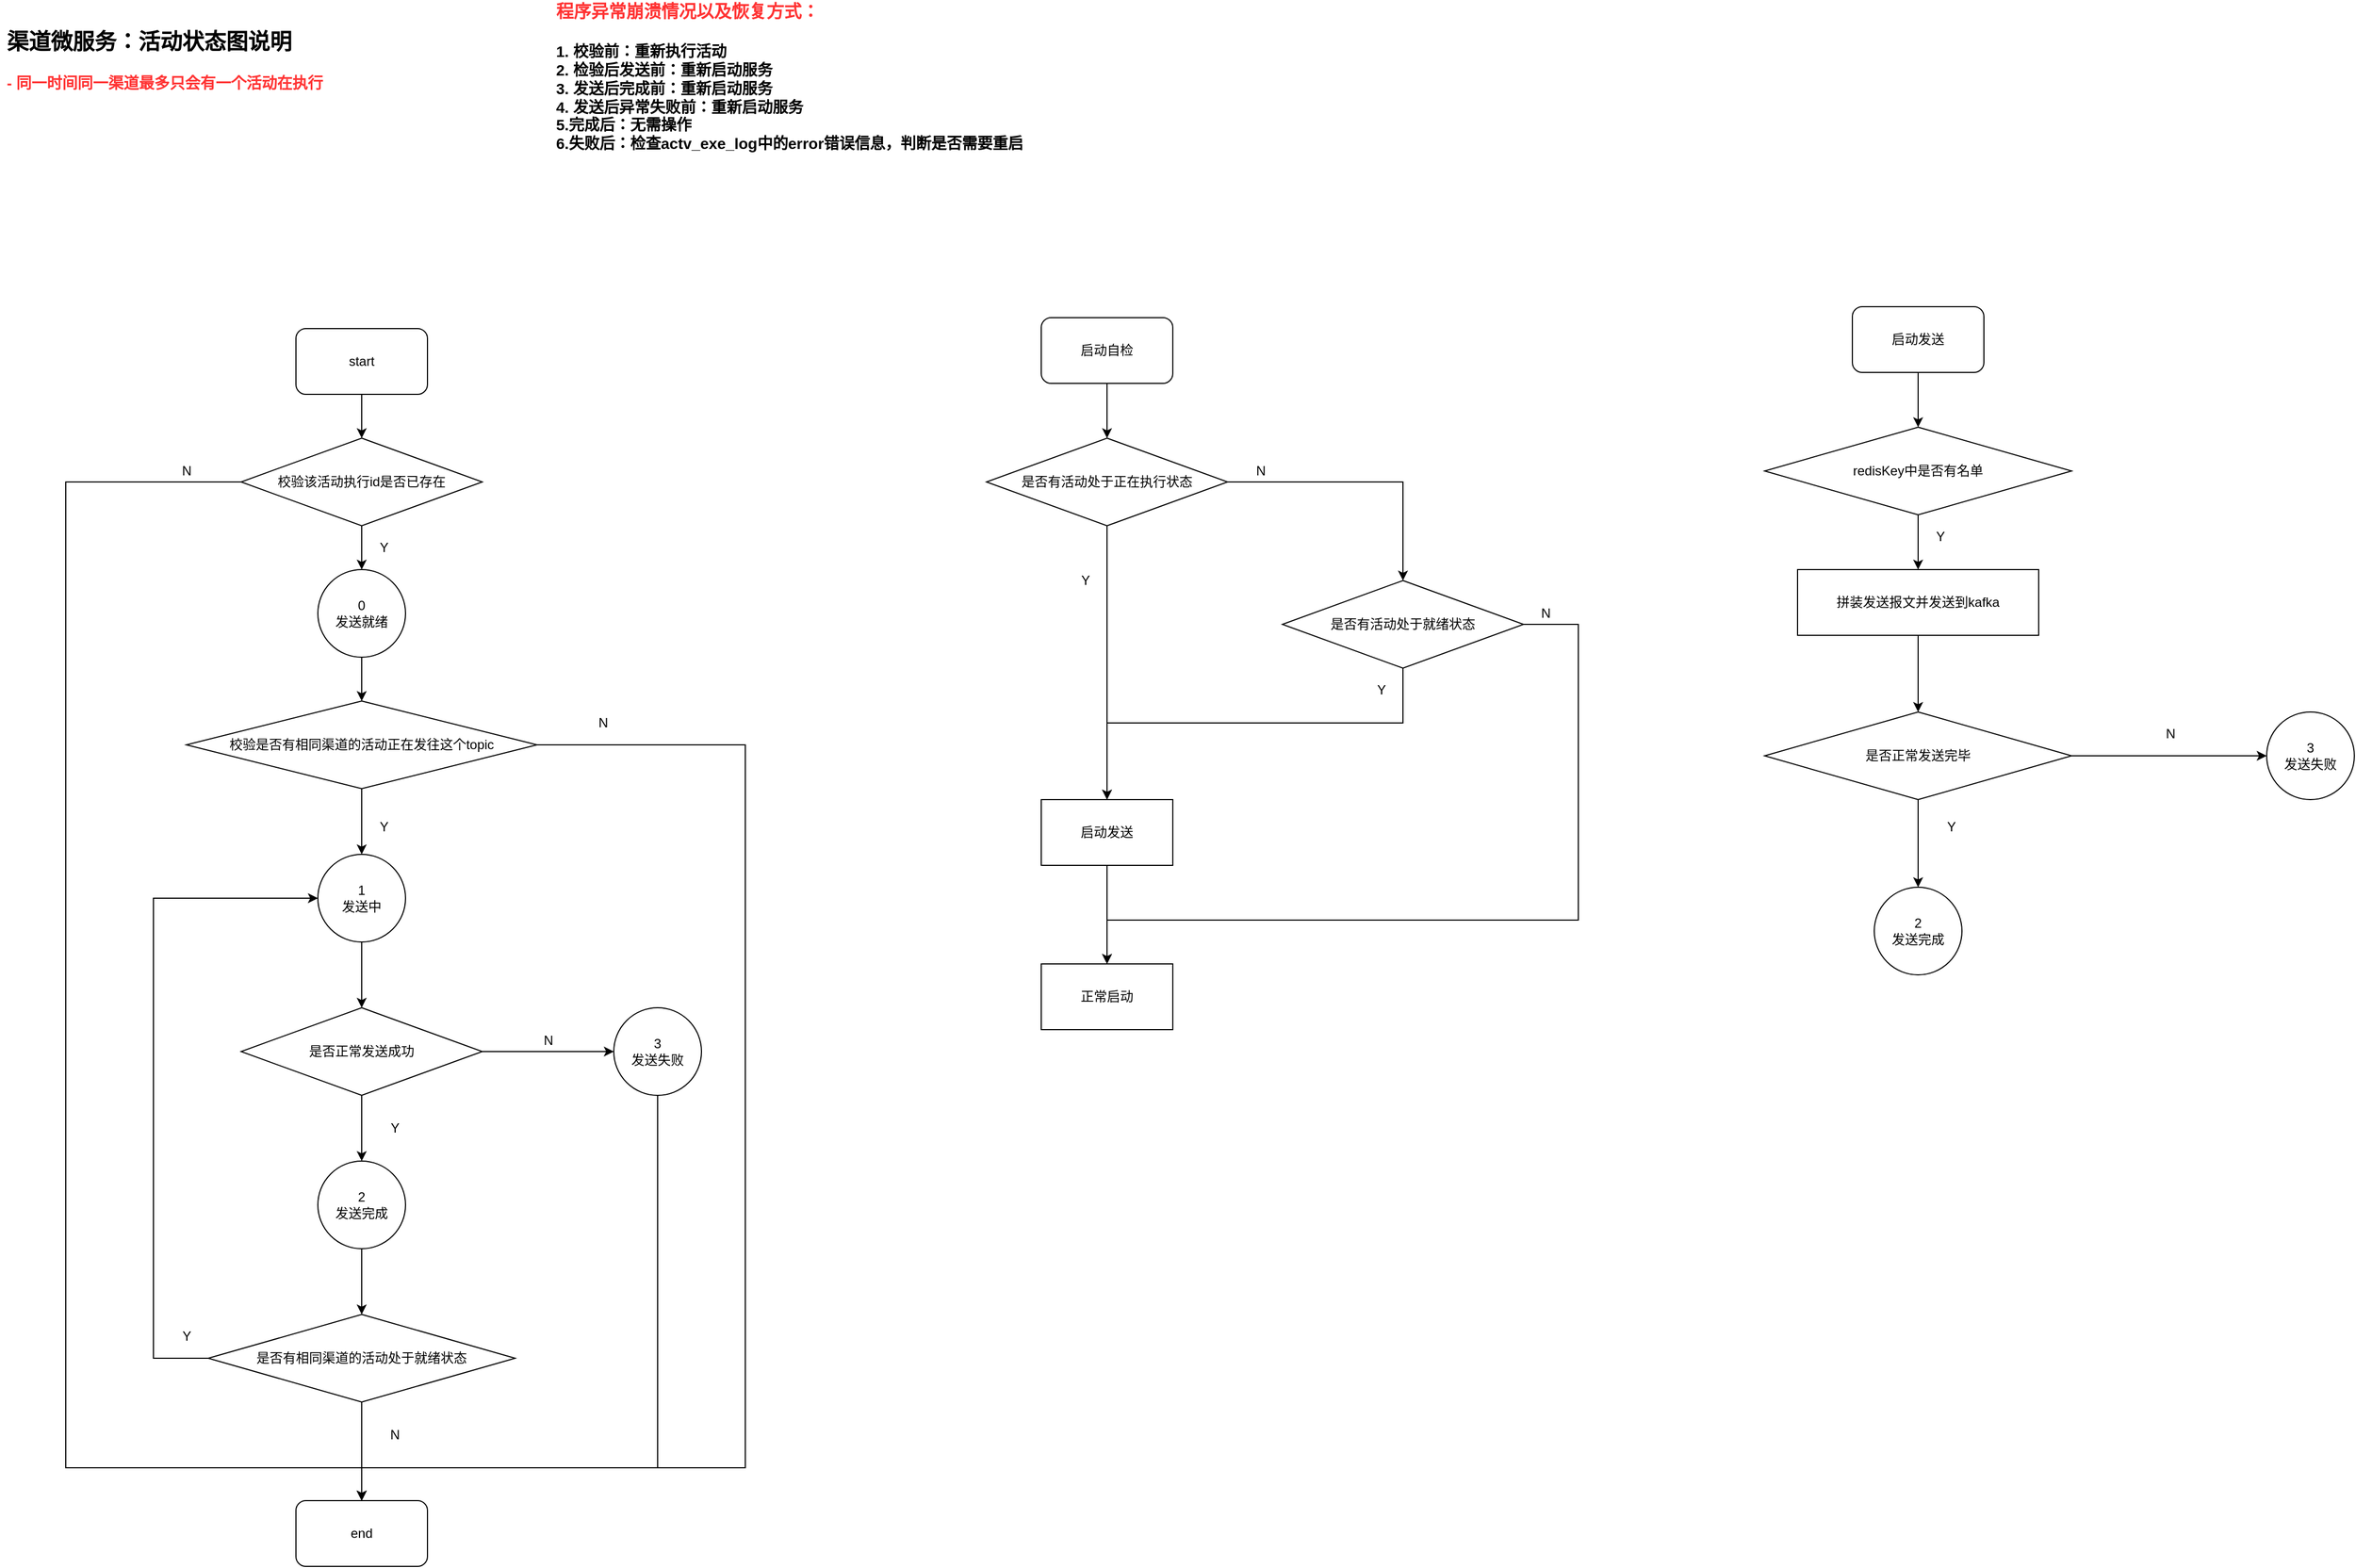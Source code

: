 <mxfile version="14.7.3" type="github">
  <diagram id="GtILbTFJ0FTtY-5zLsUg" name="Page-1">
    <mxGraphModel dx="2946" dy="2773" grid="1" gridSize="10" guides="1" tooltips="1" connect="1" arrows="1" fold="1" page="1" pageScale="1" pageWidth="827" pageHeight="1169" math="0" shadow="0">
      <root>
        <mxCell id="0" />
        <mxCell id="1" parent="0" />
        <mxCell id="-72PhuZYiqAgGAwzkjjb-24" style="edgeStyle=orthogonalEdgeStyle;rounded=0;orthogonalLoop=1;jettySize=auto;html=1;exitX=0.5;exitY=1;exitDx=0;exitDy=0;" edge="1" parent="1" source="-72PhuZYiqAgGAwzkjjb-1" target="-72PhuZYiqAgGAwzkjjb-23">
          <mxGeometry relative="1" as="geometry" />
        </mxCell>
        <mxCell id="-72PhuZYiqAgGAwzkjjb-1" value="0&lt;br&gt;发送就绪" style="ellipse;whiteSpace=wrap;html=1;aspect=fixed;" vertex="1" parent="1">
          <mxGeometry x="290" y="350" width="80" height="80" as="geometry" />
        </mxCell>
        <mxCell id="-72PhuZYiqAgGAwzkjjb-27" style="edgeStyle=orthogonalEdgeStyle;rounded=0;orthogonalLoop=1;jettySize=auto;html=1;exitX=0.5;exitY=1;exitDx=0;exitDy=0;" edge="1" parent="1" source="-72PhuZYiqAgGAwzkjjb-2" target="-72PhuZYiqAgGAwzkjjb-26">
          <mxGeometry relative="1" as="geometry" />
        </mxCell>
        <mxCell id="-72PhuZYiqAgGAwzkjjb-2" value="1&lt;br&gt;发送中" style="ellipse;whiteSpace=wrap;html=1;aspect=fixed;" vertex="1" parent="1">
          <mxGeometry x="290" y="610" width="80" height="80" as="geometry" />
        </mxCell>
        <mxCell id="-72PhuZYiqAgGAwzkjjb-47" style="edgeStyle=orthogonalEdgeStyle;rounded=0;orthogonalLoop=1;jettySize=auto;html=1;exitX=0.5;exitY=1;exitDx=0;exitDy=0;entryX=0.5;entryY=0;entryDx=0;entryDy=0;" edge="1" parent="1" source="-72PhuZYiqAgGAwzkjjb-3" target="-72PhuZYiqAgGAwzkjjb-44">
          <mxGeometry relative="1" as="geometry" />
        </mxCell>
        <mxCell id="-72PhuZYiqAgGAwzkjjb-3" value="2&lt;br&gt;发送完成" style="ellipse;whiteSpace=wrap;html=1;aspect=fixed;" vertex="1" parent="1">
          <mxGeometry x="290" y="890" width="80" height="80" as="geometry" />
        </mxCell>
        <mxCell id="-72PhuZYiqAgGAwzkjjb-50" style="edgeStyle=orthogonalEdgeStyle;rounded=0;orthogonalLoop=1;jettySize=auto;html=1;exitX=0.5;exitY=1;exitDx=0;exitDy=0;entryX=0.5;entryY=0;entryDx=0;entryDy=0;" edge="1" parent="1" source="-72PhuZYiqAgGAwzkjjb-4" target="-72PhuZYiqAgGAwzkjjb-37">
          <mxGeometry relative="1" as="geometry">
            <Array as="points">
              <mxPoint x="600" y="1170" />
              <mxPoint x="330" y="1170" />
            </Array>
          </mxGeometry>
        </mxCell>
        <mxCell id="-72PhuZYiqAgGAwzkjjb-4" value="3&lt;br&gt;发送失败" style="ellipse;whiteSpace=wrap;html=1;aspect=fixed;" vertex="1" parent="1">
          <mxGeometry x="560" y="750" width="80" height="80" as="geometry" />
        </mxCell>
        <mxCell id="-72PhuZYiqAgGAwzkjjb-11" style="edgeStyle=orthogonalEdgeStyle;rounded=0;orthogonalLoop=1;jettySize=auto;html=1;exitX=0.5;exitY=1;exitDx=0;exitDy=0;" edge="1" parent="1">
          <mxGeometry relative="1" as="geometry">
            <mxPoint x="434" y="360" as="sourcePoint" />
            <mxPoint x="434" y="360" as="targetPoint" />
          </mxGeometry>
        </mxCell>
        <mxCell id="-72PhuZYiqAgGAwzkjjb-22" style="edgeStyle=orthogonalEdgeStyle;rounded=0;orthogonalLoop=1;jettySize=auto;html=1;exitX=0.5;exitY=1;exitDx=0;exitDy=0;" edge="1" parent="1" source="-72PhuZYiqAgGAwzkjjb-19" target="-72PhuZYiqAgGAwzkjjb-1">
          <mxGeometry relative="1" as="geometry" />
        </mxCell>
        <mxCell id="-72PhuZYiqAgGAwzkjjb-54" style="edgeStyle=orthogonalEdgeStyle;rounded=0;orthogonalLoop=1;jettySize=auto;html=1;exitX=0;exitY=0.5;exitDx=0;exitDy=0;entryX=0.5;entryY=0;entryDx=0;entryDy=0;" edge="1" parent="1" source="-72PhuZYiqAgGAwzkjjb-19" target="-72PhuZYiqAgGAwzkjjb-37">
          <mxGeometry relative="1" as="geometry">
            <Array as="points">
              <mxPoint x="60" y="270" />
              <mxPoint x="60" y="1170" />
              <mxPoint x="330" y="1170" />
            </Array>
          </mxGeometry>
        </mxCell>
        <mxCell id="-72PhuZYiqAgGAwzkjjb-19" value="校验该活动执行id是否已存在" style="rhombus;whiteSpace=wrap;html=1;" vertex="1" parent="1">
          <mxGeometry x="220" y="230" width="220" height="80" as="geometry" />
        </mxCell>
        <mxCell id="-72PhuZYiqAgGAwzkjjb-25" style="edgeStyle=orthogonalEdgeStyle;rounded=0;orthogonalLoop=1;jettySize=auto;html=1;exitX=0.5;exitY=1;exitDx=0;exitDy=0;" edge="1" parent="1" source="-72PhuZYiqAgGAwzkjjb-23" target="-72PhuZYiqAgGAwzkjjb-2">
          <mxGeometry relative="1" as="geometry" />
        </mxCell>
        <mxCell id="-72PhuZYiqAgGAwzkjjb-55" style="edgeStyle=orthogonalEdgeStyle;rounded=0;orthogonalLoop=1;jettySize=auto;html=1;exitX=0;exitY=0.5;exitDx=0;exitDy=0;" edge="1" parent="1" source="-72PhuZYiqAgGAwzkjjb-23" target="-72PhuZYiqAgGAwzkjjb-37">
          <mxGeometry relative="1" as="geometry">
            <Array as="points">
              <mxPoint x="680" y="510" />
              <mxPoint x="680" y="1170" />
              <mxPoint x="330" y="1170" />
            </Array>
          </mxGeometry>
        </mxCell>
        <mxCell id="-72PhuZYiqAgGAwzkjjb-23" value="&lt;span&gt;校验是否有相同渠道的活动正在发往这个topic&lt;/span&gt;" style="rhombus;whiteSpace=wrap;html=1;" vertex="1" parent="1">
          <mxGeometry x="170" y="470" width="320" height="80" as="geometry" />
        </mxCell>
        <mxCell id="-72PhuZYiqAgGAwzkjjb-31" style="edgeStyle=orthogonalEdgeStyle;rounded=0;orthogonalLoop=1;jettySize=auto;html=1;exitX=0.5;exitY=1;exitDx=0;exitDy=0;entryX=0.5;entryY=0;entryDx=0;entryDy=0;" edge="1" parent="1" source="-72PhuZYiqAgGAwzkjjb-26" target="-72PhuZYiqAgGAwzkjjb-3">
          <mxGeometry relative="1" as="geometry" />
        </mxCell>
        <mxCell id="-72PhuZYiqAgGAwzkjjb-32" style="edgeStyle=orthogonalEdgeStyle;rounded=0;orthogonalLoop=1;jettySize=auto;html=1;exitX=1;exitY=0.5;exitDx=0;exitDy=0;" edge="1" parent="1" source="-72PhuZYiqAgGAwzkjjb-26" target="-72PhuZYiqAgGAwzkjjb-4">
          <mxGeometry relative="1" as="geometry" />
        </mxCell>
        <mxCell id="-72PhuZYiqAgGAwzkjjb-26" value="&lt;span&gt;是否正常发送成功&lt;/span&gt;" style="rhombus;whiteSpace=wrap;html=1;" vertex="1" parent="1">
          <mxGeometry x="220" y="750" width="220" height="80" as="geometry" />
        </mxCell>
        <mxCell id="-72PhuZYiqAgGAwzkjjb-28" value="Y" style="text;html=1;align=center;verticalAlign=middle;resizable=0;points=[];autosize=1;strokeColor=none;" vertex="1" parent="1">
          <mxGeometry x="340" y="320" width="20" height="20" as="geometry" />
        </mxCell>
        <mxCell id="-72PhuZYiqAgGAwzkjjb-29" value="Y" style="text;html=1;align=center;verticalAlign=middle;resizable=0;points=[];autosize=1;strokeColor=none;" vertex="1" parent="1">
          <mxGeometry x="350" y="850" width="20" height="20" as="geometry" />
        </mxCell>
        <mxCell id="-72PhuZYiqAgGAwzkjjb-30" value="Y" style="text;html=1;align=center;verticalAlign=middle;resizable=0;points=[];autosize=1;strokeColor=none;" vertex="1" parent="1">
          <mxGeometry x="340" y="574.5" width="20" height="20" as="geometry" />
        </mxCell>
        <mxCell id="-72PhuZYiqAgGAwzkjjb-33" value="N" style="text;html=1;align=center;verticalAlign=middle;resizable=0;points=[];autosize=1;strokeColor=none;" vertex="1" parent="1">
          <mxGeometry x="490" y="770" width="20" height="20" as="geometry" />
        </mxCell>
        <mxCell id="-72PhuZYiqAgGAwzkjjb-36" style="edgeStyle=orthogonalEdgeStyle;rounded=0;orthogonalLoop=1;jettySize=auto;html=1;exitX=0.5;exitY=1;exitDx=0;exitDy=0;" edge="1" parent="1" source="-72PhuZYiqAgGAwzkjjb-34" target="-72PhuZYiqAgGAwzkjjb-19">
          <mxGeometry relative="1" as="geometry" />
        </mxCell>
        <mxCell id="-72PhuZYiqAgGAwzkjjb-34" value="&lt;span&gt;start&lt;/span&gt;" style="rounded=1;whiteSpace=wrap;html=1;" vertex="1" parent="1">
          <mxGeometry x="270" y="130" width="120" height="60" as="geometry" />
        </mxCell>
        <mxCell id="-72PhuZYiqAgGAwzkjjb-37" value="&lt;span&gt;end&lt;br&gt;&lt;/span&gt;" style="rounded=1;whiteSpace=wrap;html=1;" vertex="1" parent="1">
          <mxGeometry x="270" y="1200" width="120" height="60" as="geometry" />
        </mxCell>
        <mxCell id="-72PhuZYiqAgGAwzkjjb-39" value="N" style="text;html=1;align=center;verticalAlign=middle;resizable=0;points=[];autosize=1;strokeColor=none;" vertex="1" parent="1">
          <mxGeometry x="160" y="250" width="20" height="20" as="geometry" />
        </mxCell>
        <mxCell id="-72PhuZYiqAgGAwzkjjb-45" style="edgeStyle=orthogonalEdgeStyle;rounded=0;orthogonalLoop=1;jettySize=auto;html=1;exitX=0;exitY=0.5;exitDx=0;exitDy=0;entryX=0;entryY=0.5;entryDx=0;entryDy=0;" edge="1" parent="1" source="-72PhuZYiqAgGAwzkjjb-44" target="-72PhuZYiqAgGAwzkjjb-2">
          <mxGeometry relative="1" as="geometry">
            <Array as="points">
              <mxPoint x="140" y="1070" />
              <mxPoint x="140" y="650" />
            </Array>
          </mxGeometry>
        </mxCell>
        <mxCell id="-72PhuZYiqAgGAwzkjjb-48" style="edgeStyle=orthogonalEdgeStyle;rounded=0;orthogonalLoop=1;jettySize=auto;html=1;exitX=0.5;exitY=1;exitDx=0;exitDy=0;" edge="1" parent="1" source="-72PhuZYiqAgGAwzkjjb-44" target="-72PhuZYiqAgGAwzkjjb-37">
          <mxGeometry relative="1" as="geometry" />
        </mxCell>
        <mxCell id="-72PhuZYiqAgGAwzkjjb-44" value="&lt;span&gt;是否有相同渠道的活动处于就绪状态&lt;/span&gt;" style="rhombus;whiteSpace=wrap;html=1;" vertex="1" parent="1">
          <mxGeometry x="190" y="1030" width="280" height="80" as="geometry" />
        </mxCell>
        <mxCell id="-72PhuZYiqAgGAwzkjjb-46" value="Y" style="text;html=1;align=center;verticalAlign=middle;resizable=0;points=[];autosize=1;strokeColor=none;" vertex="1" parent="1">
          <mxGeometry x="160" y="1040" width="20" height="20" as="geometry" />
        </mxCell>
        <mxCell id="-72PhuZYiqAgGAwzkjjb-49" value="N" style="text;html=1;align=center;verticalAlign=middle;resizable=0;points=[];autosize=1;strokeColor=none;" vertex="1" parent="1">
          <mxGeometry x="350" y="1130" width="20" height="20" as="geometry" />
        </mxCell>
        <mxCell id="-72PhuZYiqAgGAwzkjjb-53" value="N" style="text;html=1;align=center;verticalAlign=middle;resizable=0;points=[];autosize=1;strokeColor=none;" vertex="1" parent="1">
          <mxGeometry x="540" y="480" width="20" height="20" as="geometry" />
        </mxCell>
        <mxCell id="-72PhuZYiqAgGAwzkjjb-58" style="edgeStyle=orthogonalEdgeStyle;rounded=0;orthogonalLoop=1;jettySize=auto;html=1;exitX=0.5;exitY=1;exitDx=0;exitDy=0;" edge="1" parent="1" source="-72PhuZYiqAgGAwzkjjb-56" target="-72PhuZYiqAgGAwzkjjb-57">
          <mxGeometry relative="1" as="geometry" />
        </mxCell>
        <mxCell id="-72PhuZYiqAgGAwzkjjb-56" value="启动自检" style="rounded=1;whiteSpace=wrap;html=1;" vertex="1" parent="1">
          <mxGeometry x="950" y="120" width="120" height="60" as="geometry" />
        </mxCell>
        <mxCell id="-72PhuZYiqAgGAwzkjjb-62" style="edgeStyle=orthogonalEdgeStyle;rounded=0;orthogonalLoop=1;jettySize=auto;html=1;exitX=0.5;exitY=1;exitDx=0;exitDy=0;" edge="1" parent="1" source="-72PhuZYiqAgGAwzkjjb-57" target="-72PhuZYiqAgGAwzkjjb-61">
          <mxGeometry relative="1" as="geometry" />
        </mxCell>
        <mxCell id="-72PhuZYiqAgGAwzkjjb-65" style="edgeStyle=orthogonalEdgeStyle;rounded=0;orthogonalLoop=1;jettySize=auto;html=1;exitX=1;exitY=0.5;exitDx=0;exitDy=0;" edge="1" parent="1" source="-72PhuZYiqAgGAwzkjjb-57" target="-72PhuZYiqAgGAwzkjjb-64">
          <mxGeometry relative="1" as="geometry" />
        </mxCell>
        <mxCell id="-72PhuZYiqAgGAwzkjjb-57" value="是否有活动处于正在执行状态" style="rhombus;whiteSpace=wrap;html=1;" vertex="1" parent="1">
          <mxGeometry x="900" y="230" width="220" height="80" as="geometry" />
        </mxCell>
        <mxCell id="-72PhuZYiqAgGAwzkjjb-71" style="edgeStyle=orthogonalEdgeStyle;rounded=0;orthogonalLoop=1;jettySize=auto;html=1;exitX=0.5;exitY=1;exitDx=0;exitDy=0;" edge="1" parent="1" source="-72PhuZYiqAgGAwzkjjb-61" target="-72PhuZYiqAgGAwzkjjb-70">
          <mxGeometry relative="1" as="geometry" />
        </mxCell>
        <mxCell id="-72PhuZYiqAgGAwzkjjb-61" value="启动发送" style="whiteSpace=wrap;html=1;" vertex="1" parent="1">
          <mxGeometry x="950" y="560" width="120" height="60" as="geometry" />
        </mxCell>
        <mxCell id="-72PhuZYiqAgGAwzkjjb-66" style="edgeStyle=orthogonalEdgeStyle;rounded=0;orthogonalLoop=1;jettySize=auto;html=1;exitX=0.5;exitY=1;exitDx=0;exitDy=0;entryX=0.5;entryY=0;entryDx=0;entryDy=0;" edge="1" parent="1" source="-72PhuZYiqAgGAwzkjjb-64" target="-72PhuZYiqAgGAwzkjjb-61">
          <mxGeometry relative="1" as="geometry">
            <Array as="points">
              <mxPoint x="1280" y="490" />
              <mxPoint x="1010" y="490" />
            </Array>
          </mxGeometry>
        </mxCell>
        <mxCell id="-72PhuZYiqAgGAwzkjjb-72" style="edgeStyle=orthogonalEdgeStyle;rounded=0;orthogonalLoop=1;jettySize=auto;html=1;exitX=1;exitY=0.5;exitDx=0;exitDy=0;" edge="1" parent="1" source="-72PhuZYiqAgGAwzkjjb-64" target="-72PhuZYiqAgGAwzkjjb-70">
          <mxGeometry relative="1" as="geometry">
            <Array as="points">
              <mxPoint x="1440" y="400" />
              <mxPoint x="1440" y="670" />
              <mxPoint x="1010" y="670" />
            </Array>
          </mxGeometry>
        </mxCell>
        <mxCell id="-72PhuZYiqAgGAwzkjjb-64" value="是否有活动处于就绪状态" style="rhombus;whiteSpace=wrap;html=1;" vertex="1" parent="1">
          <mxGeometry x="1170" y="360" width="220" height="80" as="geometry" />
        </mxCell>
        <mxCell id="-72PhuZYiqAgGAwzkjjb-67" value="Y" style="text;html=1;align=center;verticalAlign=middle;resizable=0;points=[];autosize=1;strokeColor=none;" vertex="1" parent="1">
          <mxGeometry x="980" y="350" width="20" height="20" as="geometry" />
        </mxCell>
        <mxCell id="-72PhuZYiqAgGAwzkjjb-68" value="Y" style="text;html=1;align=center;verticalAlign=middle;resizable=0;points=[];autosize=1;strokeColor=none;" vertex="1" parent="1">
          <mxGeometry x="1250" y="450" width="20" height="20" as="geometry" />
        </mxCell>
        <mxCell id="-72PhuZYiqAgGAwzkjjb-69" value="N" style="text;html=1;align=center;verticalAlign=middle;resizable=0;points=[];autosize=1;strokeColor=none;" vertex="1" parent="1">
          <mxGeometry x="1140" y="250" width="20" height="20" as="geometry" />
        </mxCell>
        <mxCell id="-72PhuZYiqAgGAwzkjjb-70" value="正常启动" style="whiteSpace=wrap;html=1;" vertex="1" parent="1">
          <mxGeometry x="950" y="710" width="120" height="60" as="geometry" />
        </mxCell>
        <mxCell id="-72PhuZYiqAgGAwzkjjb-73" value="N" style="text;html=1;align=center;verticalAlign=middle;resizable=0;points=[];autosize=1;strokeColor=none;" vertex="1" parent="1">
          <mxGeometry x="1400" y="380" width="20" height="20" as="geometry" />
        </mxCell>
        <mxCell id="-72PhuZYiqAgGAwzkjjb-76" value="&lt;h1 style=&quot;text-align: left&quot;&gt;&lt;font style=&quot;font-size: 20px&quot;&gt;渠道微服务：活动状态图说明&lt;/font&gt;&lt;/h1&gt;&lt;div style=&quot;text-align: left&quot;&gt;&lt;span style=&quot;font-size: 14px&quot;&gt;&lt;font color=&quot;#ff3333&quot;&gt;&lt;b&gt;- 同一时间同一渠道最多只会有一个活动在执行&lt;/b&gt;&lt;/font&gt;&lt;/span&gt;&lt;br&gt;&lt;/div&gt;" style="text;html=1;align=center;verticalAlign=middle;resizable=0;points=[];autosize=1;strokeColor=none;" vertex="1" parent="1">
          <mxGeometry y="-160" width="300" height="70" as="geometry" />
        </mxCell>
        <mxCell id="-72PhuZYiqAgGAwzkjjb-77" value="&lt;div style=&quot;text-align: left&quot;&gt;&lt;b style=&quot;color: rgb(255 , 51 , 51)&quot;&gt;&lt;font style=&quot;font-size: 16px&quot;&gt;程序异常崩溃情况以及恢复方式：&lt;/font&gt;&lt;/b&gt;&lt;/div&gt;&lt;div style=&quot;text-align: left&quot;&gt;&lt;b style=&quot;color: rgb(255 , 51 , 51)&quot;&gt;&lt;font style=&quot;font-size: 16px&quot;&gt;&lt;br&gt;&lt;/font&gt;&lt;/b&gt;&lt;/div&gt;&lt;font style=&quot;font-size: 14px&quot;&gt;&lt;div style=&quot;text-align: left&quot;&gt;&lt;b&gt;1. 校验前：重新执行活动&lt;/b&gt;&lt;/div&gt;&lt;b&gt;&lt;div style=&quot;text-align: left&quot;&gt;&lt;b&gt;2. 检验后发送前：重新启动服务&lt;/b&gt;&lt;/div&gt;&lt;div style=&quot;text-align: left&quot;&gt;&lt;b&gt;3. 发送后完成前：重新启动服务&lt;/b&gt;&lt;/div&gt;&lt;div style=&quot;text-align: left&quot;&gt;&lt;b&gt;4. 发送后异常失败前：重新启动服务&lt;/b&gt;&lt;/div&gt;&lt;div style=&quot;text-align: left&quot;&gt;&lt;b&gt;5.完成后：无需操作&lt;/b&gt;&lt;/div&gt;&lt;div style=&quot;text-align: left&quot;&gt;&lt;b&gt;6.失败后：检查actv_exe_log中的error错误信息，判断是否需要重启&lt;/b&gt;&lt;/div&gt;&lt;/b&gt;&lt;/font&gt;" style="text;html=1;align=center;verticalAlign=middle;resizable=0;points=[];autosize=1;strokeColor=none;" vertex="1" parent="1">
          <mxGeometry x="500" y="-160" width="440" height="120" as="geometry" />
        </mxCell>
        <mxCell id="-72PhuZYiqAgGAwzkjjb-82" style="edgeStyle=orthogonalEdgeStyle;rounded=0;orthogonalLoop=1;jettySize=auto;html=1;exitX=0.5;exitY=1;exitDx=0;exitDy=0;entryX=0.5;entryY=0;entryDx=0;entryDy=0;" edge="1" parent="1" source="-72PhuZYiqAgGAwzkjjb-78" target="-72PhuZYiqAgGAwzkjjb-80">
          <mxGeometry relative="1" as="geometry" />
        </mxCell>
        <mxCell id="-72PhuZYiqAgGAwzkjjb-78" value="启动发送" style="rounded=1;whiteSpace=wrap;html=1;" vertex="1" parent="1">
          <mxGeometry x="1690" y="110" width="120" height="60" as="geometry" />
        </mxCell>
        <mxCell id="-72PhuZYiqAgGAwzkjjb-83" style="edgeStyle=orthogonalEdgeStyle;rounded=0;orthogonalLoop=1;jettySize=auto;html=1;exitX=0.5;exitY=1;exitDx=0;exitDy=0;entryX=0.5;entryY=0;entryDx=0;entryDy=0;" edge="1" parent="1" source="-72PhuZYiqAgGAwzkjjb-80" target="-72PhuZYiqAgGAwzkjjb-81">
          <mxGeometry relative="1" as="geometry" />
        </mxCell>
        <mxCell id="-72PhuZYiqAgGAwzkjjb-80" value="&lt;span&gt;redisKey中是否有名单&lt;/span&gt;" style="rhombus;whiteSpace=wrap;html=1;" vertex="1" parent="1">
          <mxGeometry x="1610" y="220" width="280" height="80" as="geometry" />
        </mxCell>
        <mxCell id="-72PhuZYiqAgGAwzkjjb-87" style="edgeStyle=orthogonalEdgeStyle;rounded=0;orthogonalLoop=1;jettySize=auto;html=1;exitX=0.5;exitY=1;exitDx=0;exitDy=0;entryX=0.5;entryY=0;entryDx=0;entryDy=0;" edge="1" parent="1" source="-72PhuZYiqAgGAwzkjjb-81" target="-72PhuZYiqAgGAwzkjjb-86">
          <mxGeometry relative="1" as="geometry" />
        </mxCell>
        <mxCell id="-72PhuZYiqAgGAwzkjjb-81" value="拼装发送报文并发送到kafka" style="whiteSpace=wrap;html=1;" vertex="1" parent="1">
          <mxGeometry x="1640" y="350" width="220" height="60" as="geometry" />
        </mxCell>
        <mxCell id="-72PhuZYiqAgGAwzkjjb-84" value="Y" style="text;html=1;align=center;verticalAlign=middle;resizable=0;points=[];autosize=1;strokeColor=none;" vertex="1" parent="1">
          <mxGeometry x="1760" y="310" width="20" height="20" as="geometry" />
        </mxCell>
        <mxCell id="-72PhuZYiqAgGAwzkjjb-90" style="edgeStyle=orthogonalEdgeStyle;rounded=0;orthogonalLoop=1;jettySize=auto;html=1;exitX=0.5;exitY=1;exitDx=0;exitDy=0;" edge="1" parent="1" source="-72PhuZYiqAgGAwzkjjb-86" target="-72PhuZYiqAgGAwzkjjb-89">
          <mxGeometry relative="1" as="geometry" />
        </mxCell>
        <mxCell id="-72PhuZYiqAgGAwzkjjb-92" style="edgeStyle=orthogonalEdgeStyle;rounded=0;orthogonalLoop=1;jettySize=auto;html=1;" edge="1" parent="1" source="-72PhuZYiqAgGAwzkjjb-86" target="-72PhuZYiqAgGAwzkjjb-91">
          <mxGeometry relative="1" as="geometry" />
        </mxCell>
        <mxCell id="-72PhuZYiqAgGAwzkjjb-86" value="&lt;span&gt;是否正常发送完毕&lt;/span&gt;" style="rhombus;whiteSpace=wrap;html=1;" vertex="1" parent="1">
          <mxGeometry x="1610" y="480" width="280" height="80" as="geometry" />
        </mxCell>
        <mxCell id="-72PhuZYiqAgGAwzkjjb-88" value="Y" style="text;html=1;align=center;verticalAlign=middle;resizable=0;points=[];autosize=1;strokeColor=none;" vertex="1" parent="1">
          <mxGeometry x="1770" y="575" width="20" height="20" as="geometry" />
        </mxCell>
        <mxCell id="-72PhuZYiqAgGAwzkjjb-89" value="2&lt;br&gt;发送完成" style="ellipse;whiteSpace=wrap;html=1;aspect=fixed;" vertex="1" parent="1">
          <mxGeometry x="1710" y="640" width="80" height="80" as="geometry" />
        </mxCell>
        <mxCell id="-72PhuZYiqAgGAwzkjjb-91" value="3&lt;br&gt;发送失败" style="ellipse;whiteSpace=wrap;html=1;aspect=fixed;" vertex="1" parent="1">
          <mxGeometry x="2068" y="480" width="80" height="80" as="geometry" />
        </mxCell>
        <mxCell id="-72PhuZYiqAgGAwzkjjb-93" value="N" style="text;html=1;align=center;verticalAlign=middle;resizable=0;points=[];autosize=1;strokeColor=none;" vertex="1" parent="1">
          <mxGeometry x="1970" y="490" width="20" height="20" as="geometry" />
        </mxCell>
      </root>
    </mxGraphModel>
  </diagram>
</mxfile>
